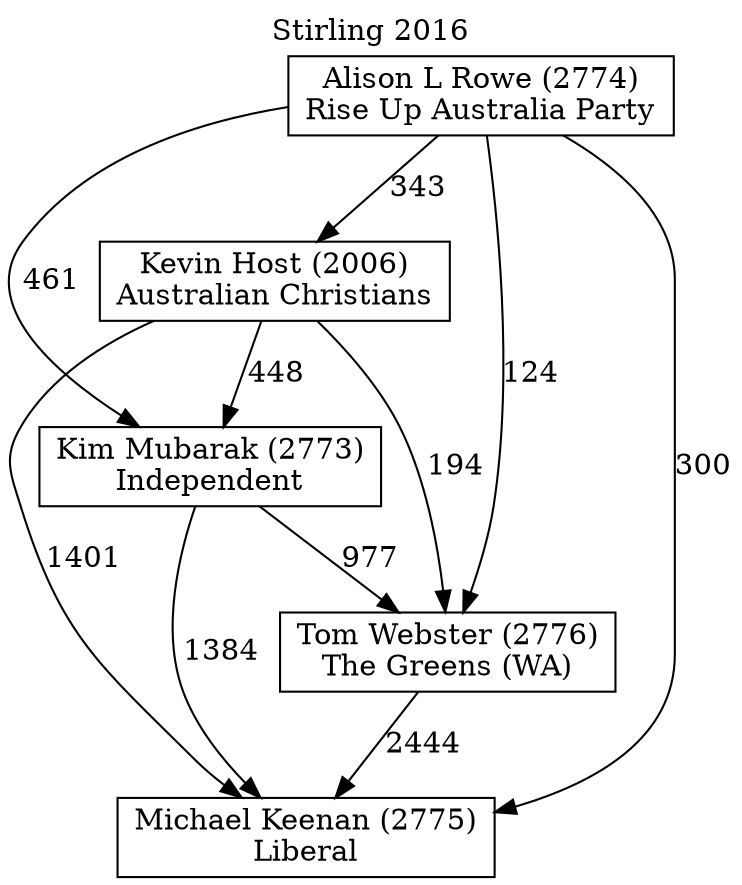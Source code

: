 // House preference flow
digraph "Michael Keenan (2775)_Stirling_2016" {
	graph [label="Stirling 2016" labelloc=t mclimit=10]
	node [shape=box]
	"Michael Keenan (2775)" [label="Michael Keenan (2775)
Liberal"]
	"Tom Webster (2776)" [label="Tom Webster (2776)
The Greens (WA)"]
	"Kim Mubarak (2773)" [label="Kim Mubarak (2773)
Independent"]
	"Kevin Host (2006)" [label="Kevin Host (2006)
Australian Christians"]
	"Alison L Rowe (2774)" [label="Alison L Rowe (2774)
Rise Up Australia Party"]
	"Tom Webster (2776)" -> "Michael Keenan (2775)" [label=2444]
	"Kim Mubarak (2773)" -> "Tom Webster (2776)" [label=977]
	"Kevin Host (2006)" -> "Kim Mubarak (2773)" [label=448]
	"Alison L Rowe (2774)" -> "Kevin Host (2006)" [label=343]
	"Kim Mubarak (2773)" -> "Michael Keenan (2775)" [label=1384]
	"Kevin Host (2006)" -> "Michael Keenan (2775)" [label=1401]
	"Alison L Rowe (2774)" -> "Michael Keenan (2775)" [label=300]
	"Alison L Rowe (2774)" -> "Kim Mubarak (2773)" [label=461]
	"Kevin Host (2006)" -> "Tom Webster (2776)" [label=194]
	"Alison L Rowe (2774)" -> "Tom Webster (2776)" [label=124]
}
